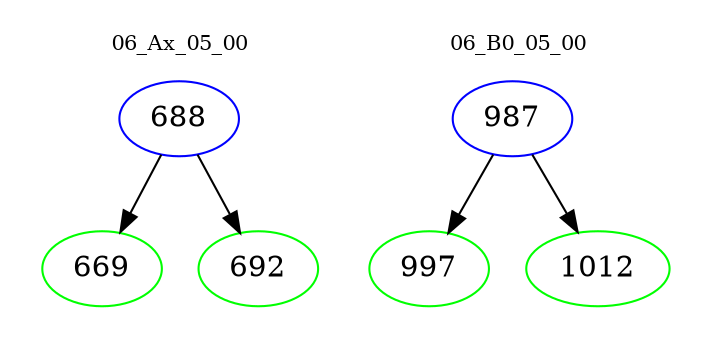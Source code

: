 digraph{
subgraph cluster_0 {
color = white
label = "06_Ax_05_00";
fontsize=10;
T0_688 [label="688", color="blue"]
T0_688 -> T0_669 [color="black"]
T0_669 [label="669", color="green"]
T0_688 -> T0_692 [color="black"]
T0_692 [label="692", color="green"]
}
subgraph cluster_1 {
color = white
label = "06_B0_05_00";
fontsize=10;
T1_987 [label="987", color="blue"]
T1_987 -> T1_997 [color="black"]
T1_997 [label="997", color="green"]
T1_987 -> T1_1012 [color="black"]
T1_1012 [label="1012", color="green"]
}
}
